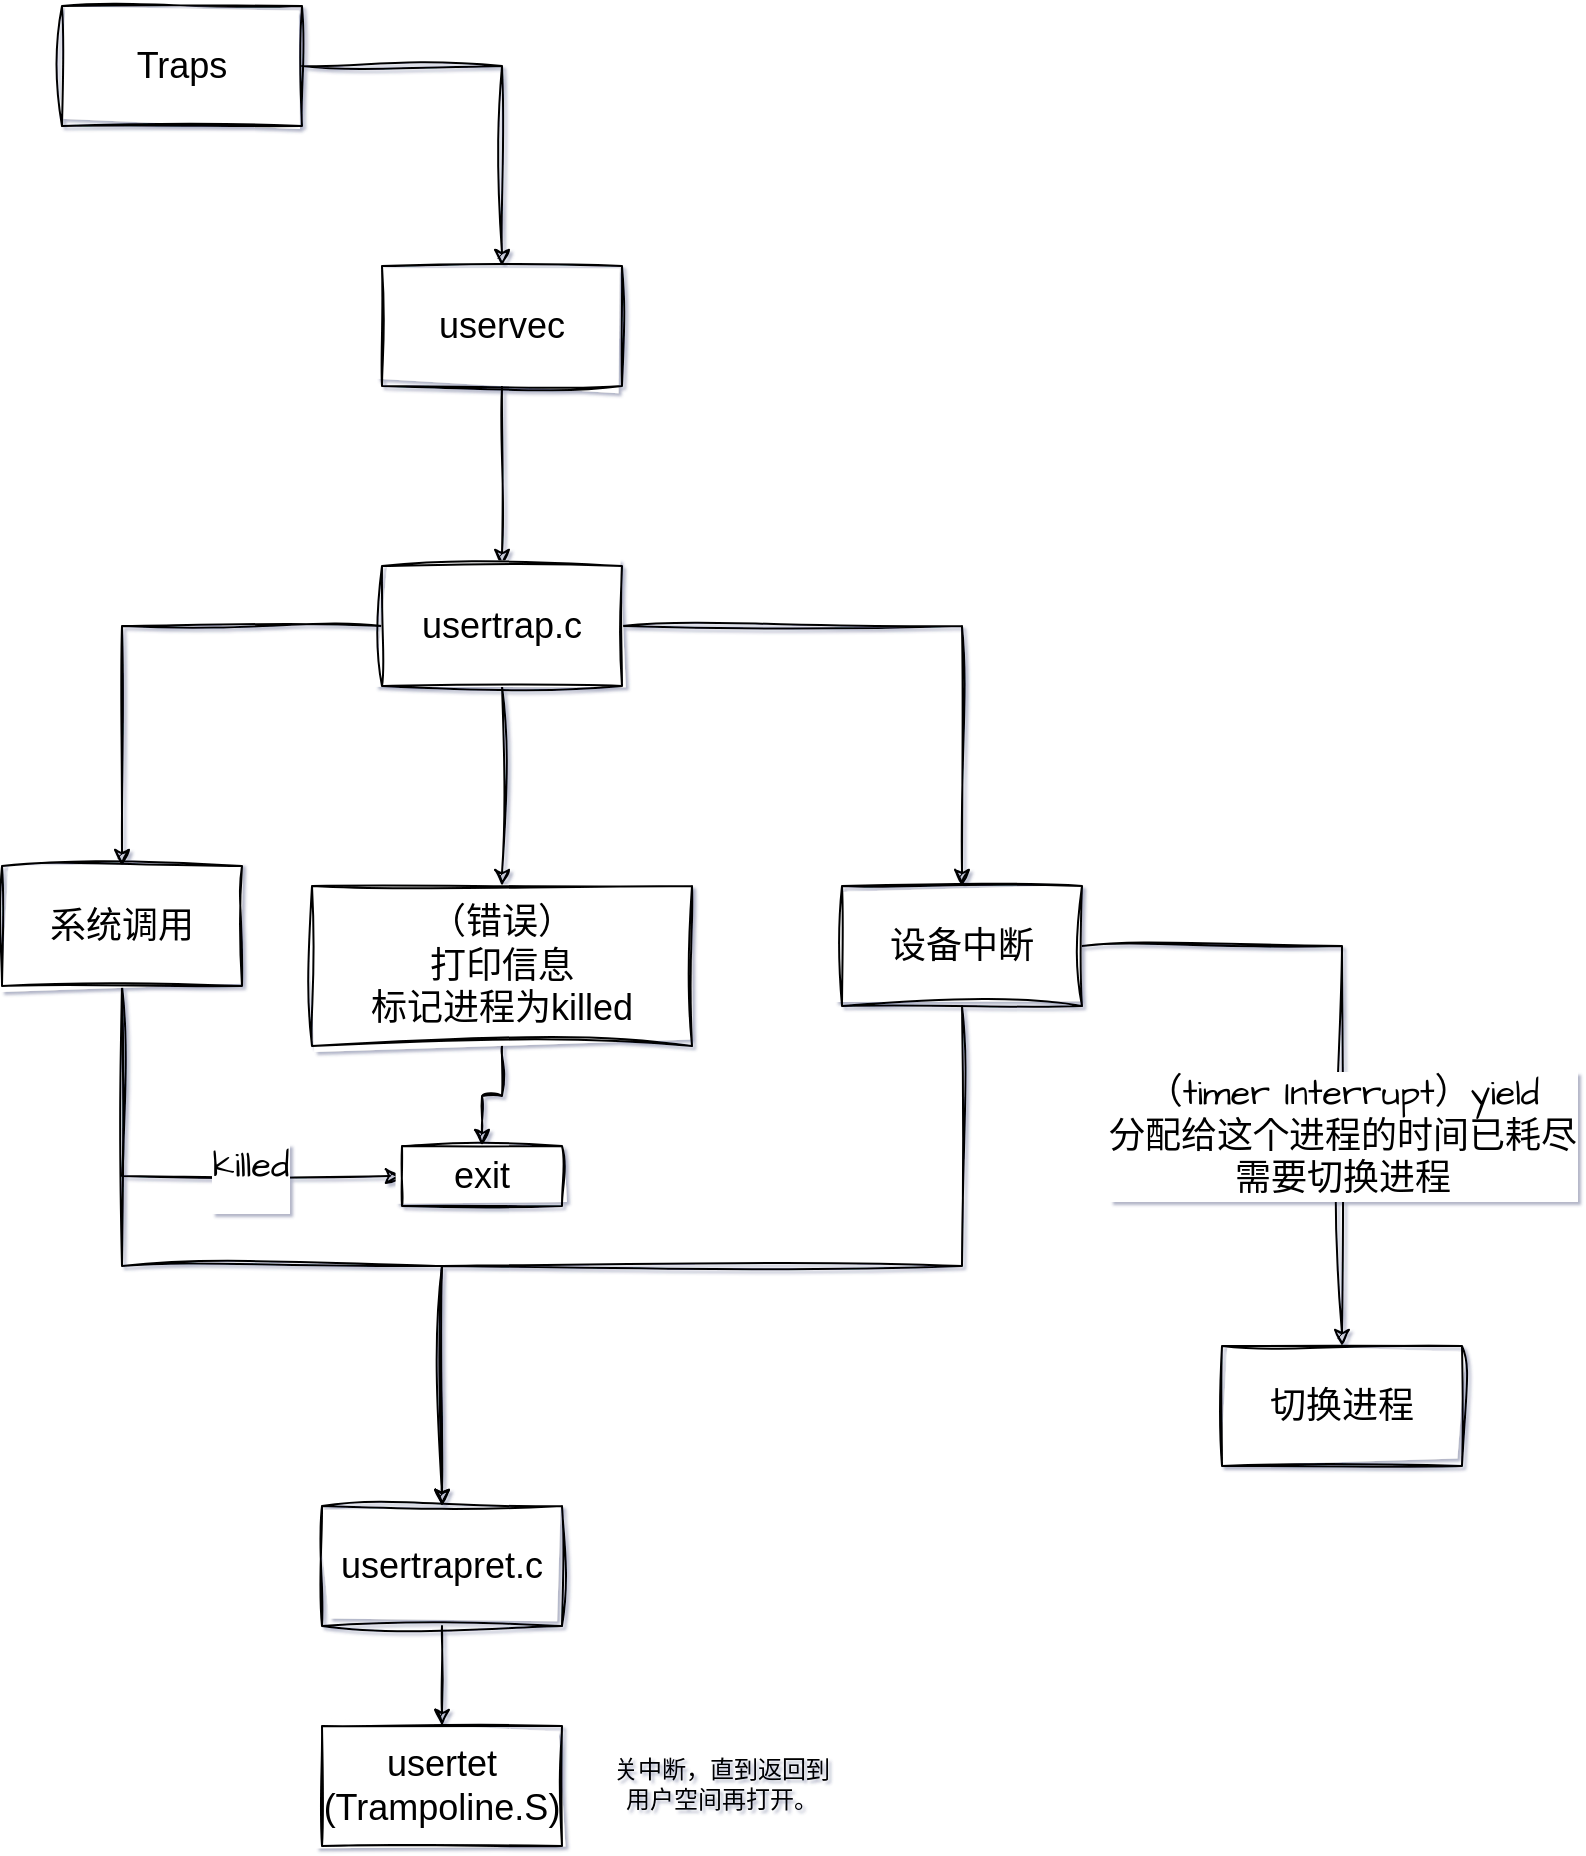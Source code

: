 <mxfile version="25.0.3">
  <diagram name="Page-1" id="ETo6zAyv9eM8zPz0Tk6u">
    <mxGraphModel dx="818" dy="602" grid="1" gridSize="10" guides="1" tooltips="1" connect="1" arrows="1" fold="1" page="1" pageScale="1" pageWidth="850" pageHeight="1100" math="0" shadow="1">
      <root>
        <mxCell id="0" />
        <mxCell id="1" parent="0" />
        <mxCell id="SmOO62gGQW3gwtHyzNJO-10" value="&lt;div&gt;&lt;br&gt;&lt;/div&gt;&lt;div&gt;&lt;br&gt;&lt;/div&gt;&lt;div&gt;&lt;br&gt;&lt;/div&gt;" style="edgeStyle=orthogonalEdgeStyle;rounded=0;sketch=1;hachureGap=4;jiggle=2;curveFitting=1;orthogonalLoop=1;jettySize=auto;html=1;exitX=1;exitY=0.5;exitDx=0;exitDy=0;fontFamily=Architects Daughter;fontSource=https%3A%2F%2Ffonts.googleapis.com%2Fcss%3Ffamily%3DArchitects%2BDaughter;fontSize=18;" edge="1" parent="1" source="SmOO62gGQW3gwtHyzNJO-1" target="SmOO62gGQW3gwtHyzNJO-3">
          <mxGeometry relative="1" as="geometry" />
        </mxCell>
        <mxCell id="SmOO62gGQW3gwtHyzNJO-1" value="&lt;font&gt;Traps&lt;/font&gt;" style="rounded=0;whiteSpace=wrap;html=1;sketch=1;curveFitting=1;jiggle=2;fontSize=18;" vertex="1" parent="1">
          <mxGeometry x="80" y="80" width="120" height="60" as="geometry" />
        </mxCell>
        <mxCell id="SmOO62gGQW3gwtHyzNJO-11" style="edgeStyle=orthogonalEdgeStyle;rounded=0;sketch=1;hachureGap=4;jiggle=2;curveFitting=1;orthogonalLoop=1;jettySize=auto;html=1;entryX=0.5;entryY=0;entryDx=0;entryDy=0;fontFamily=Architects Daughter;fontSource=https%3A%2F%2Ffonts.googleapis.com%2Fcss%3Ffamily%3DArchitects%2BDaughter;fontSize=18;" edge="1" parent="1" source="SmOO62gGQW3gwtHyzNJO-3" target="SmOO62gGQW3gwtHyzNJO-4">
          <mxGeometry relative="1" as="geometry" />
        </mxCell>
        <mxCell id="SmOO62gGQW3gwtHyzNJO-3" value="&lt;span&gt;uservec&lt;/span&gt;" style="rounded=0;whiteSpace=wrap;html=1;sketch=1;curveFitting=1;jiggle=2;fontSize=18;" vertex="1" parent="1">
          <mxGeometry x="240" y="210" width="120" height="60" as="geometry" />
        </mxCell>
        <mxCell id="SmOO62gGQW3gwtHyzNJO-21" value="" style="edgeStyle=orthogonalEdgeStyle;rounded=0;sketch=1;hachureGap=4;jiggle=2;curveFitting=1;orthogonalLoop=1;jettySize=auto;html=1;fontFamily=Architects Daughter;fontSource=https%3A%2F%2Ffonts.googleapis.com%2Fcss%3Ffamily%3DArchitects%2BDaughter;" edge="1" parent="1" source="SmOO62gGQW3gwtHyzNJO-4" target="SmOO62gGQW3gwtHyzNJO-20">
          <mxGeometry relative="1" as="geometry" />
        </mxCell>
        <mxCell id="SmOO62gGQW3gwtHyzNJO-23" value="" style="edgeStyle=orthogonalEdgeStyle;rounded=0;sketch=1;hachureGap=4;jiggle=2;curveFitting=1;orthogonalLoop=1;jettySize=auto;html=1;fontFamily=Architects Daughter;fontSource=https%3A%2F%2Ffonts.googleapis.com%2Fcss%3Ffamily%3DArchitects%2BDaughter;" edge="1" parent="1" source="SmOO62gGQW3gwtHyzNJO-4" target="SmOO62gGQW3gwtHyzNJO-22">
          <mxGeometry relative="1" as="geometry" />
        </mxCell>
        <mxCell id="SmOO62gGQW3gwtHyzNJO-36" style="edgeStyle=orthogonalEdgeStyle;rounded=0;sketch=1;hachureGap=4;jiggle=2;curveFitting=1;orthogonalLoop=1;jettySize=auto;html=1;fontFamily=Architects Daughter;fontSource=https%3A%2F%2Ffonts.googleapis.com%2Fcss%3Ffamily%3DArchitects%2BDaughter;" edge="1" parent="1" source="SmOO62gGQW3gwtHyzNJO-4" target="SmOO62gGQW3gwtHyzNJO-34">
          <mxGeometry relative="1" as="geometry" />
        </mxCell>
        <mxCell id="SmOO62gGQW3gwtHyzNJO-4" value="&lt;span&gt;usertrap.c&lt;/span&gt;" style="rounded=0;whiteSpace=wrap;html=1;sketch=1;curveFitting=1;jiggle=2;fontSize=18;" vertex="1" parent="1">
          <mxGeometry x="240" y="360" width="120" height="60" as="geometry" />
        </mxCell>
        <mxCell id="SmOO62gGQW3gwtHyzNJO-43" value="" style="edgeStyle=orthogonalEdgeStyle;rounded=0;sketch=1;hachureGap=4;jiggle=2;curveFitting=1;orthogonalLoop=1;jettySize=auto;html=1;fontFamily=Architects Daughter;fontSource=https%3A%2F%2Ffonts.googleapis.com%2Fcss%3Ffamily%3DArchitects%2BDaughter;" edge="1" parent="1" source="SmOO62gGQW3gwtHyzNJO-5" target="SmOO62gGQW3gwtHyzNJO-42">
          <mxGeometry relative="1" as="geometry" />
        </mxCell>
        <mxCell id="SmOO62gGQW3gwtHyzNJO-5" value="&lt;span&gt;usertrapret.c&lt;/span&gt;" style="rounded=0;whiteSpace=wrap;html=1;sketch=1;curveFitting=1;jiggle=2;fontSize=18;" vertex="1" parent="1">
          <mxGeometry x="210" y="830" width="120" height="60" as="geometry" />
        </mxCell>
        <mxCell id="SmOO62gGQW3gwtHyzNJO-39" style="edgeStyle=orthogonalEdgeStyle;rounded=0;sketch=1;hachureGap=4;jiggle=2;curveFitting=1;orthogonalLoop=1;jettySize=auto;html=1;entryX=0.5;entryY=0;entryDx=0;entryDy=0;fontFamily=Architects Daughter;fontSource=https%3A%2F%2Ffonts.googleapis.com%2Fcss%3Ffamily%3DArchitects%2BDaughter;exitX=0.5;exitY=1;exitDx=0;exitDy=0;" edge="1" parent="1" source="SmOO62gGQW3gwtHyzNJO-34" target="SmOO62gGQW3gwtHyzNJO-5">
          <mxGeometry relative="1" as="geometry">
            <Array as="points">
              <mxPoint x="530" y="710" />
              <mxPoint x="270" y="710" />
              <mxPoint x="270" y="820" />
            </Array>
          </mxGeometry>
        </mxCell>
        <mxCell id="SmOO62gGQW3gwtHyzNJO-14" value="&lt;span&gt;切换进程&lt;/span&gt;" style="rounded=0;whiteSpace=wrap;html=1;sketch=1;curveFitting=1;jiggle=2;fontSize=18;" vertex="1" parent="1">
          <mxGeometry x="660" y="750" width="120" height="60" as="geometry" />
        </mxCell>
        <mxCell id="SmOO62gGQW3gwtHyzNJO-26" value="" style="edgeStyle=orthogonalEdgeStyle;rounded=0;sketch=1;hachureGap=4;jiggle=2;curveFitting=1;orthogonalLoop=1;jettySize=auto;html=1;fontFamily=Architects Daughter;fontSource=https%3A%2F%2Ffonts.googleapis.com%2Fcss%3Ffamily%3DArchitects%2BDaughter;" edge="1" parent="1" source="SmOO62gGQW3gwtHyzNJO-20" target="SmOO62gGQW3gwtHyzNJO-25">
          <mxGeometry relative="1" as="geometry" />
        </mxCell>
        <mxCell id="SmOO62gGQW3gwtHyzNJO-20" value="（错误）&lt;div&gt;打印信息&lt;/div&gt;&lt;div&gt;标记进程为killed&lt;/div&gt;" style="rounded=0;whiteSpace=wrap;html=1;sketch=1;curveFitting=1;jiggle=2;fontSize=18;" vertex="1" parent="1">
          <mxGeometry x="205" y="520" width="190" height="80" as="geometry" />
        </mxCell>
        <mxCell id="SmOO62gGQW3gwtHyzNJO-28" style="edgeStyle=orthogonalEdgeStyle;rounded=0;sketch=1;hachureGap=4;jiggle=2;curveFitting=1;orthogonalLoop=1;jettySize=auto;html=1;fontFamily=Architects Daughter;fontSource=https%3A%2F%2Ffonts.googleapis.com%2Fcss%3Ffamily%3DArchitects%2BDaughter;" edge="1" parent="1" source="SmOO62gGQW3gwtHyzNJO-22" target="SmOO62gGQW3gwtHyzNJO-5">
          <mxGeometry relative="1" as="geometry">
            <Array as="points">
              <mxPoint x="110" y="710" />
              <mxPoint x="270" y="710" />
            </Array>
          </mxGeometry>
        </mxCell>
        <mxCell id="SmOO62gGQW3gwtHyzNJO-31" style="edgeStyle=orthogonalEdgeStyle;rounded=0;sketch=1;hachureGap=4;jiggle=2;curveFitting=1;orthogonalLoop=1;jettySize=auto;html=1;entryX=0;entryY=0.5;entryDx=0;entryDy=0;fontFamily=Architects Daughter;fontSource=https%3A%2F%2Ffonts.googleapis.com%2Fcss%3Ffamily%3DArchitects%2BDaughter;" edge="1" parent="1" source="SmOO62gGQW3gwtHyzNJO-22" target="SmOO62gGQW3gwtHyzNJO-25">
          <mxGeometry relative="1" as="geometry">
            <Array as="points">
              <mxPoint x="110" y="665" />
            </Array>
          </mxGeometry>
        </mxCell>
        <mxCell id="SmOO62gGQW3gwtHyzNJO-32" value="&lt;font style=&quot;font-size: 18px;&quot;&gt;killed&lt;/font&gt;&lt;div&gt;&lt;br&gt;&lt;/div&gt;" style="edgeLabel;html=1;align=center;verticalAlign=middle;resizable=0;points=[];sketch=1;hachureGap=4;jiggle=2;curveFitting=1;fontFamily=Architects Daughter;fontSource=https%3A%2F%2Ffonts.googleapis.com%2Fcss%3Ffamily%3DArchitects%2BDaughter;" vertex="1" connectable="0" parent="SmOO62gGQW3gwtHyzNJO-31">
          <mxGeometry x="0.346" y="-1" relative="1" as="geometry">
            <mxPoint x="1" as="offset" />
          </mxGeometry>
        </mxCell>
        <mxCell id="SmOO62gGQW3gwtHyzNJO-22" value="系统调用" style="rounded=0;whiteSpace=wrap;html=1;sketch=1;curveFitting=1;jiggle=2;fontSize=18;" vertex="1" parent="1">
          <mxGeometry x="50" y="510" width="120" height="60" as="geometry" />
        </mxCell>
        <mxCell id="SmOO62gGQW3gwtHyzNJO-25" value="exit" style="rounded=0;whiteSpace=wrap;html=1;sketch=1;curveFitting=1;jiggle=2;fontSize=18;" vertex="1" parent="1">
          <mxGeometry x="250" y="650" width="80" height="30" as="geometry" />
        </mxCell>
        <mxCell id="SmOO62gGQW3gwtHyzNJO-37" style="edgeStyle=orthogonalEdgeStyle;rounded=0;sketch=1;hachureGap=4;jiggle=2;curveFitting=1;orthogonalLoop=1;jettySize=auto;html=1;entryX=0.5;entryY=0;entryDx=0;entryDy=0;fontFamily=Architects Daughter;fontSource=https%3A%2F%2Ffonts.googleapis.com%2Fcss%3Ffamily%3DArchitects%2BDaughter;" edge="1" parent="1" source="SmOO62gGQW3gwtHyzNJO-34" target="SmOO62gGQW3gwtHyzNJO-14">
          <mxGeometry relative="1" as="geometry" />
        </mxCell>
        <mxCell id="SmOO62gGQW3gwtHyzNJO-38" value="&lt;span style=&quot;font-size: 18px;&quot;&gt;（timer Interrupt）yield&lt;/span&gt;&lt;div&gt;&lt;span style=&quot;font-size: 18px;&quot;&gt;分配给这个进程的时间已耗尽&lt;/span&gt;&lt;/div&gt;&lt;div&gt;&lt;span style=&quot;font-size: 18px;&quot;&gt;需要切换进程&lt;/span&gt;&lt;/div&gt;" style="edgeLabel;html=1;align=center;verticalAlign=middle;resizable=0;points=[];sketch=1;hachureGap=4;jiggle=2;curveFitting=1;fontFamily=Architects Daughter;fontSource=https%3A%2F%2Ffonts.googleapis.com%2Fcss%3Ffamily%3DArchitects%2BDaughter;" vertex="1" connectable="0" parent="SmOO62gGQW3gwtHyzNJO-37">
          <mxGeometry x="0.03" y="-3" relative="1" as="geometry">
            <mxPoint x="3" y="55" as="offset" />
          </mxGeometry>
        </mxCell>
        <mxCell id="SmOO62gGQW3gwtHyzNJO-34" value="设备中断" style="rounded=0;whiteSpace=wrap;html=1;sketch=1;curveFitting=1;jiggle=2;fontSize=18;" vertex="1" parent="1">
          <mxGeometry x="470" y="520" width="120" height="60" as="geometry" />
        </mxCell>
        <mxCell id="SmOO62gGQW3gwtHyzNJO-42" value="usertet (Trampoline.S&lt;span style=&quot;background-color: initial;&quot;&gt;)&lt;/span&gt;" style="rounded=0;whiteSpace=wrap;html=1;sketch=1;curveFitting=1;jiggle=2;fontSize=18;" vertex="1" parent="1">
          <mxGeometry x="210" y="940" width="120" height="60" as="geometry" />
        </mxCell>
        <mxCell id="SmOO62gGQW3gwtHyzNJO-45" value="关中断，直到返回到用户空间再打开。" style="text;html=1;align=center;verticalAlign=middle;whiteSpace=wrap;rounded=0;fontFamily=Architects Daughter;fontSource=https%3A%2F%2Ffonts.googleapis.com%2Fcss%3Ffamily%3DArchitects%2BDaughter;" vertex="1" parent="1">
          <mxGeometry x="350" y="950" width="120" height="40" as="geometry" />
        </mxCell>
      </root>
    </mxGraphModel>
  </diagram>
</mxfile>
